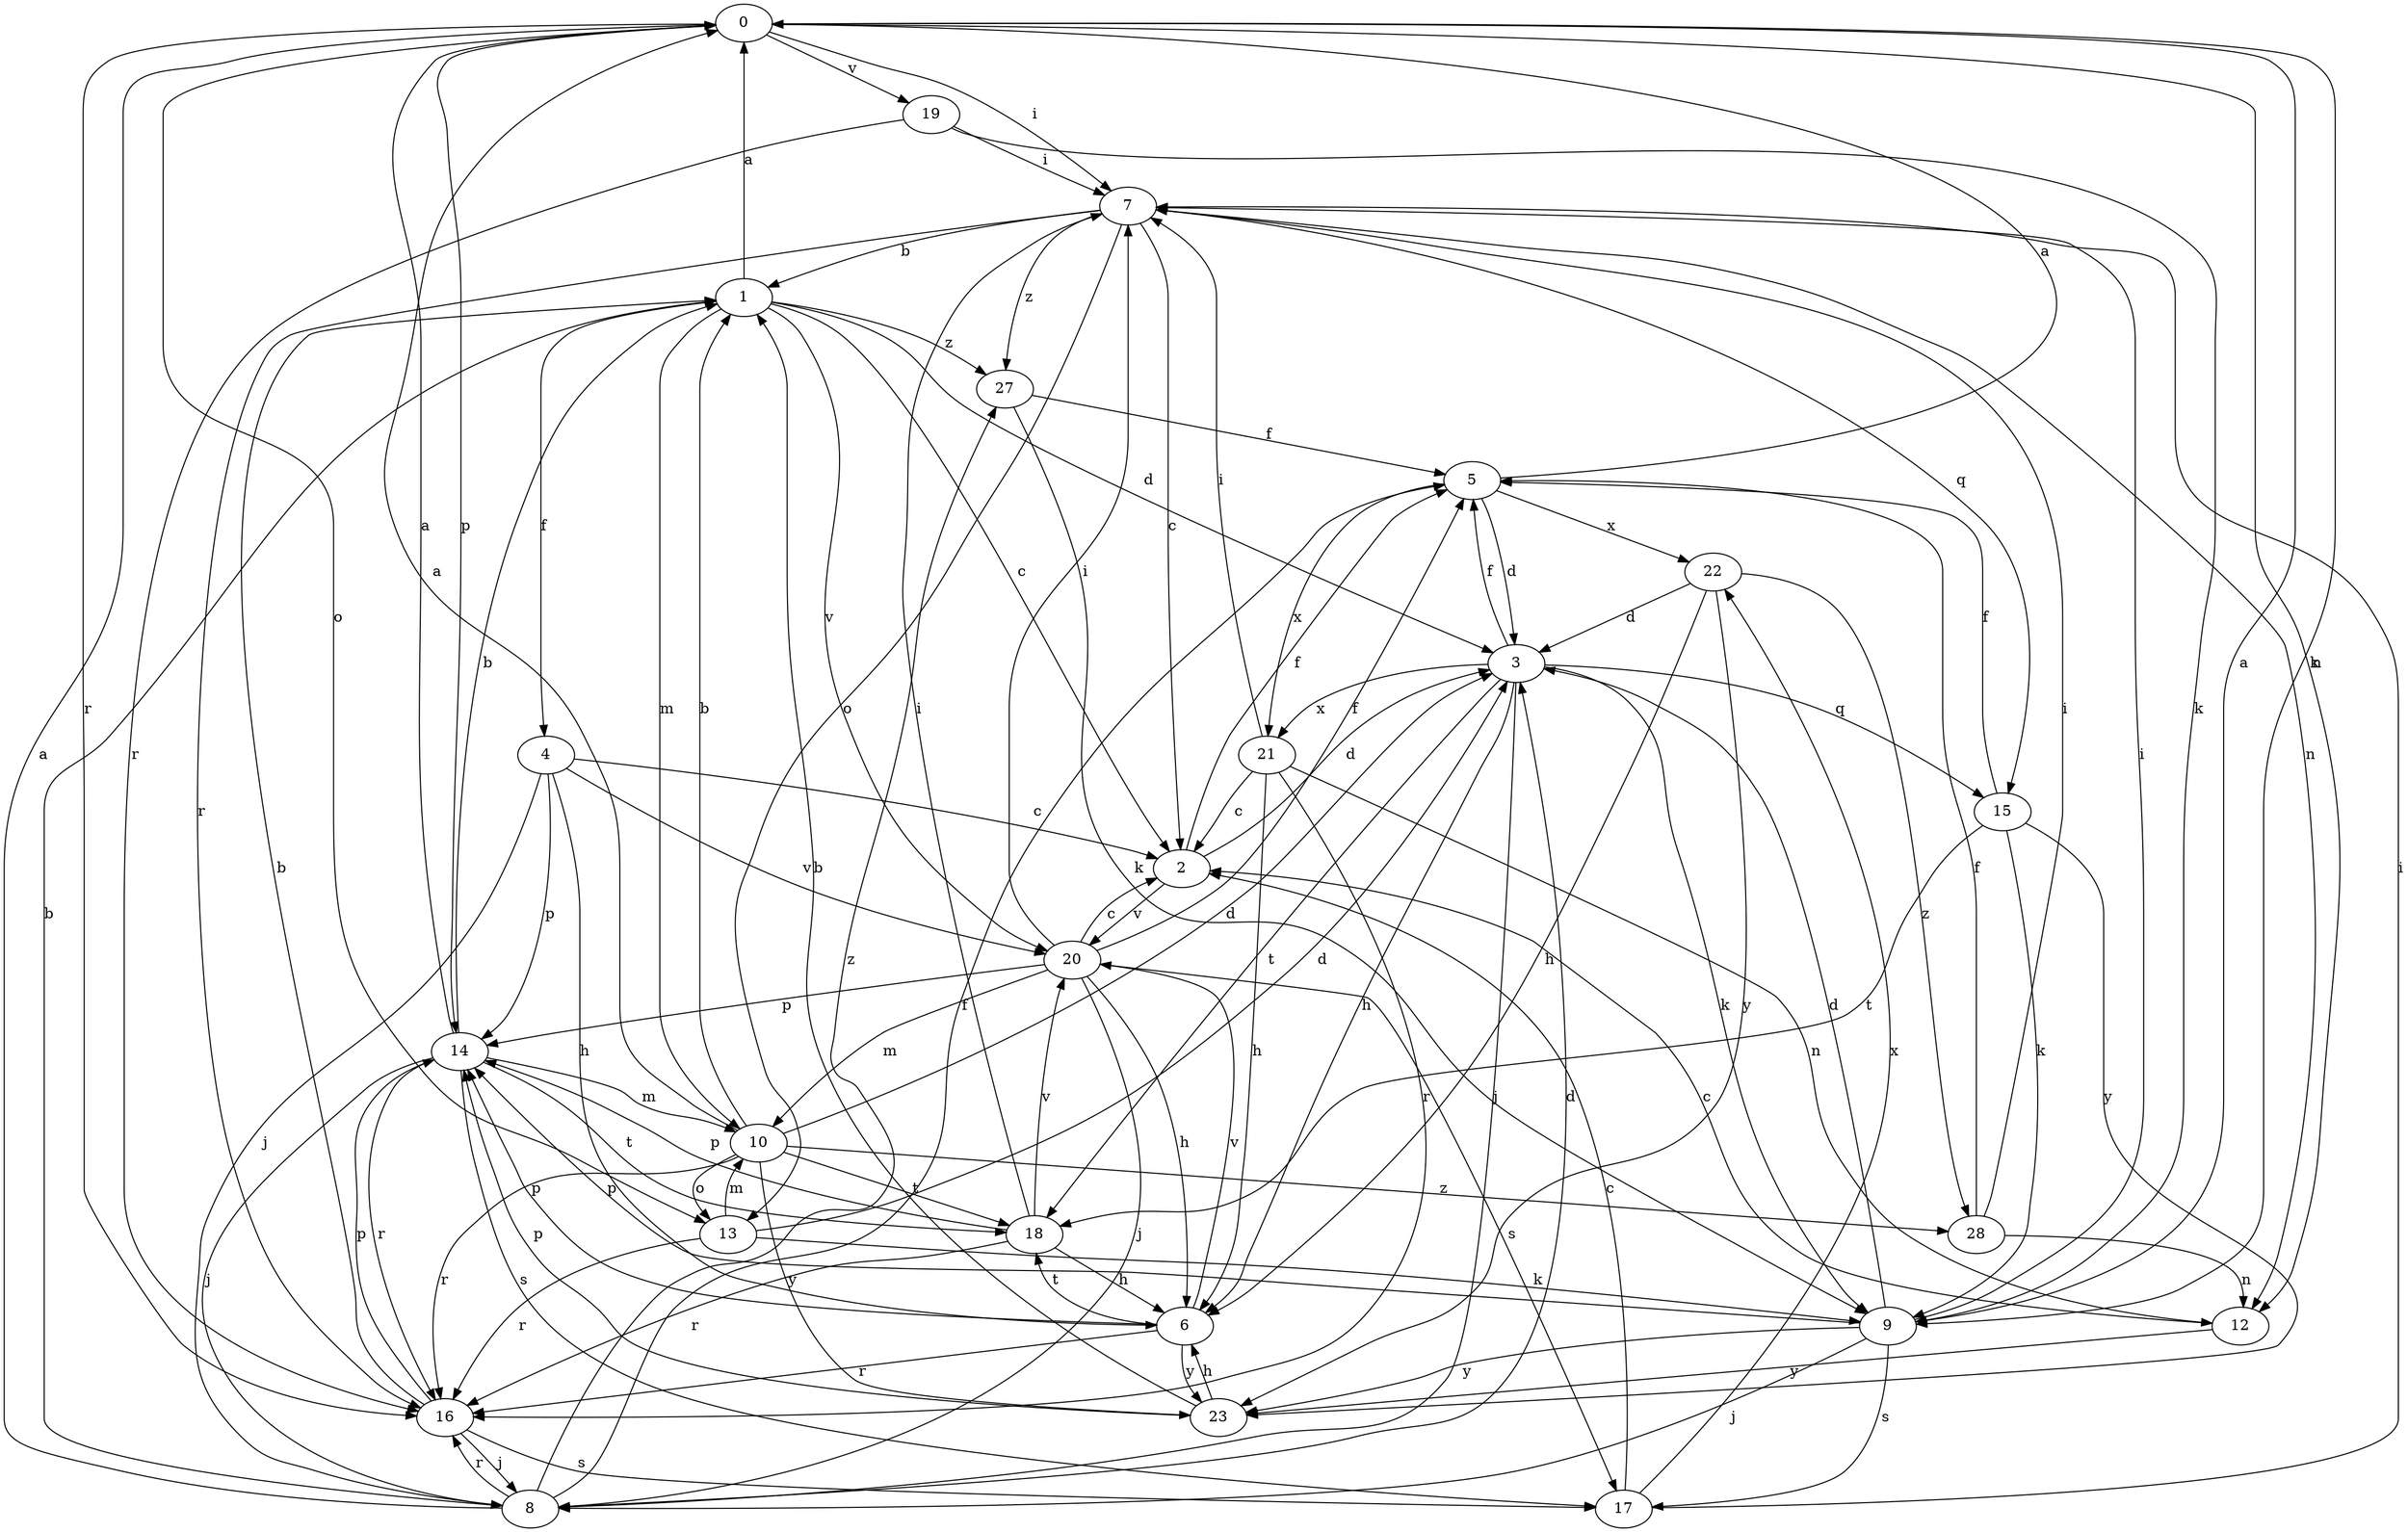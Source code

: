 strict digraph  {
0;
1;
2;
3;
4;
5;
6;
7;
8;
9;
10;
12;
13;
14;
15;
16;
17;
18;
19;
20;
21;
22;
23;
27;
28;
0 -> 7  [label=i];
0 -> 9  [label=k];
0 -> 12  [label=n];
0 -> 13  [label=o];
0 -> 14  [label=p];
0 -> 16  [label=r];
0 -> 19  [label=v];
1 -> 0  [label=a];
1 -> 2  [label=c];
1 -> 3  [label=d];
1 -> 4  [label=f];
1 -> 10  [label=m];
1 -> 20  [label=v];
1 -> 27  [label=z];
2 -> 3  [label=d];
2 -> 5  [label=f];
2 -> 20  [label=v];
3 -> 5  [label=f];
3 -> 6  [label=h];
3 -> 8  [label=j];
3 -> 9  [label=k];
3 -> 15  [label=q];
3 -> 18  [label=t];
3 -> 21  [label=x];
4 -> 2  [label=c];
4 -> 6  [label=h];
4 -> 8  [label=j];
4 -> 14  [label=p];
4 -> 20  [label=v];
5 -> 0  [label=a];
5 -> 3  [label=d];
5 -> 21  [label=x];
5 -> 22  [label=x];
6 -> 14  [label=p];
6 -> 16  [label=r];
6 -> 18  [label=t];
6 -> 20  [label=v];
6 -> 23  [label=y];
7 -> 1  [label=b];
7 -> 2  [label=c];
7 -> 12  [label=n];
7 -> 13  [label=o];
7 -> 15  [label=q];
7 -> 16  [label=r];
7 -> 27  [label=z];
8 -> 0  [label=a];
8 -> 1  [label=b];
8 -> 3  [label=d];
8 -> 5  [label=f];
8 -> 16  [label=r];
8 -> 27  [label=z];
9 -> 0  [label=a];
9 -> 3  [label=d];
9 -> 7  [label=i];
9 -> 8  [label=j];
9 -> 14  [label=p];
9 -> 17  [label=s];
9 -> 23  [label=y];
10 -> 0  [label=a];
10 -> 1  [label=b];
10 -> 3  [label=d];
10 -> 13  [label=o];
10 -> 16  [label=r];
10 -> 18  [label=t];
10 -> 23  [label=y];
10 -> 28  [label=z];
12 -> 2  [label=c];
12 -> 23  [label=y];
13 -> 3  [label=d];
13 -> 9  [label=k];
13 -> 10  [label=m];
13 -> 16  [label=r];
14 -> 0  [label=a];
14 -> 1  [label=b];
14 -> 8  [label=j];
14 -> 10  [label=m];
14 -> 16  [label=r];
14 -> 17  [label=s];
14 -> 18  [label=t];
15 -> 5  [label=f];
15 -> 9  [label=k];
15 -> 18  [label=t];
15 -> 23  [label=y];
16 -> 1  [label=b];
16 -> 8  [label=j];
16 -> 14  [label=p];
16 -> 17  [label=s];
17 -> 2  [label=c];
17 -> 7  [label=i];
17 -> 22  [label=x];
18 -> 6  [label=h];
18 -> 7  [label=i];
18 -> 14  [label=p];
18 -> 16  [label=r];
18 -> 20  [label=v];
19 -> 7  [label=i];
19 -> 9  [label=k];
19 -> 16  [label=r];
20 -> 2  [label=c];
20 -> 5  [label=f];
20 -> 6  [label=h];
20 -> 7  [label=i];
20 -> 8  [label=j];
20 -> 10  [label=m];
20 -> 14  [label=p];
20 -> 17  [label=s];
21 -> 2  [label=c];
21 -> 6  [label=h];
21 -> 7  [label=i];
21 -> 12  [label=n];
21 -> 16  [label=r];
22 -> 3  [label=d];
22 -> 6  [label=h];
22 -> 23  [label=y];
22 -> 28  [label=z];
23 -> 1  [label=b];
23 -> 6  [label=h];
23 -> 14  [label=p];
27 -> 5  [label=f];
27 -> 9  [label=k];
28 -> 5  [label=f];
28 -> 7  [label=i];
28 -> 12  [label=n];
}
